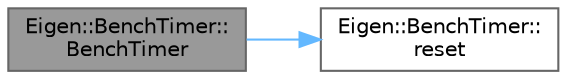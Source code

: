 digraph "Eigen::BenchTimer::BenchTimer"
{
 // LATEX_PDF_SIZE
  bgcolor="transparent";
  edge [fontname=Helvetica,fontsize=10,labelfontname=Helvetica,labelfontsize=10];
  node [fontname=Helvetica,fontsize=10,shape=box,height=0.2,width=0.4];
  rankdir="LR";
  Node1 [id="Node000001",label="Eigen::BenchTimer::\lBenchTimer",height=0.2,width=0.4,color="gray40", fillcolor="grey60", style="filled", fontcolor="black",tooltip=" "];
  Node1 -> Node2 [id="edge2_Node000001_Node000002",color="steelblue1",style="solid",tooltip=" "];
  Node2 [id="Node000002",label="Eigen::BenchTimer::\lreset",height=0.2,width=0.4,color="grey40", fillcolor="white", style="filled",URL="$class_eigen_1_1_bench_timer.html#a32a7276d10363d2d166234d7fb07182a",tooltip=" "];
}
